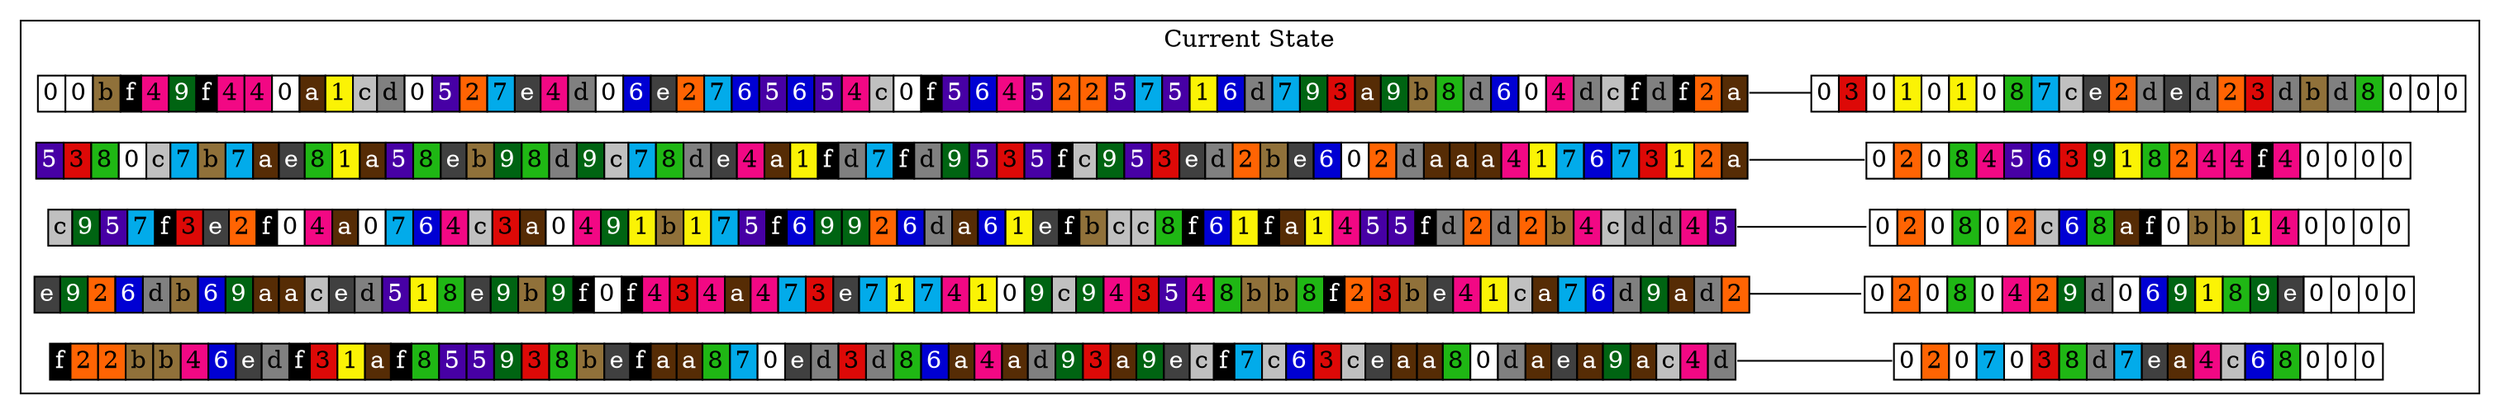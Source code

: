 digraph trie {
		rankdir=LR;
		node [shape=none margin=0 width=0 height=0]
		edge [dir = none headport=w tailport=e]
	subgraph cluster_0 {
			label = "Current State";
			color = black;

	k_0 [label=<
	<table border="0" color="#000000" cellborder="1" cellspacing="0">
	<tr>		<td bgcolor="#FFFFFF"><font color="#000000">0</font></td>
				<td bgcolor="#FFFFFF"><font color="#000000">0</font></td>
				<td bgcolor="#90713A"><font color="#000000">b</font></td>
				<td bgcolor="#000000"><font color="#FFFFFF">f</font></td>
				<td bgcolor="#F20884"><font color="#000000">4</font></td>
				<td bgcolor="#006412"><font color="#FFFFFF">9</font></td>
				<td bgcolor="#000000"><font color="#FFFFFF">f</font></td>
				<td bgcolor="#F20884"><font color="#000000">4</font></td>
				<td bgcolor="#F20884"><font color="#000000">4</font></td>
				<td bgcolor="#FFFFFF"><font color="#000000">0</font></td>
				<td bgcolor="#562C05"><font color="#FFFFFF">a</font></td>
				<td bgcolor="#FBF305"><font color="#000000">1</font></td>
				<td bgcolor="#C0C0C0"><font color="#000000">c</font></td>
				<td bgcolor="#808080"><font color="#000000">d</font></td>
				<td bgcolor="#FFFFFF"><font color="#000000">0</font></td>
				<td bgcolor="#4700A5"><font color="#FFFFFF">5</font></td>
				<td bgcolor="#FF6403"><font color="#000000">2</font></td>
				<td bgcolor="#02ABEA"><font color="#000000">7</font></td>
				<td bgcolor="#404040"><font color="#FFFFFF">e</font></td>
				<td bgcolor="#F20884"><font color="#000000">4</font></td>
				<td bgcolor="#808080"><font color="#000000">d</font></td>
				<td bgcolor="#FFFFFF"><font color="#000000">0</font></td>
				<td bgcolor="#0000D3"><font color="#FFFFFF">6</font></td>
				<td bgcolor="#404040"><font color="#FFFFFF">e</font></td>
				<td bgcolor="#FF6403"><font color="#000000">2</font></td>
				<td bgcolor="#02ABEA"><font color="#000000">7</font></td>
				<td bgcolor="#0000D3"><font color="#FFFFFF">6</font></td>
				<td bgcolor="#4700A5"><font color="#FFFFFF">5</font></td>
				<td bgcolor="#0000D3"><font color="#FFFFFF">6</font></td>
				<td bgcolor="#4700A5"><font color="#FFFFFF">5</font></td>
				<td bgcolor="#F20884"><font color="#000000">4</font></td>
				<td bgcolor="#C0C0C0"><font color="#000000">c</font></td>
				<td bgcolor="#FFFFFF"><font color="#000000">0</font></td>
				<td bgcolor="#000000"><font color="#FFFFFF">f</font></td>
				<td bgcolor="#4700A5"><font color="#FFFFFF">5</font></td>
				<td bgcolor="#0000D3"><font color="#FFFFFF">6</font></td>
				<td bgcolor="#F20884"><font color="#000000">4</font></td>
				<td bgcolor="#4700A5"><font color="#FFFFFF">5</font></td>
				<td bgcolor="#FF6403"><font color="#000000">2</font></td>
				<td bgcolor="#FF6403"><font color="#000000">2</font></td>
				<td bgcolor="#4700A5"><font color="#FFFFFF">5</font></td>
				<td bgcolor="#02ABEA"><font color="#000000">7</font></td>
				<td bgcolor="#4700A5"><font color="#FFFFFF">5</font></td>
				<td bgcolor="#FBF305"><font color="#000000">1</font></td>
				<td bgcolor="#0000D3"><font color="#FFFFFF">6</font></td>
				<td bgcolor="#808080"><font color="#000000">d</font></td>
				<td bgcolor="#02ABEA"><font color="#000000">7</font></td>
				<td bgcolor="#006412"><font color="#FFFFFF">9</font></td>
				<td bgcolor="#DD0907"><font color="#000000">3</font></td>
				<td bgcolor="#562C05"><font color="#FFFFFF">a</font></td>
				<td bgcolor="#006412"><font color="#FFFFFF">9</font></td>
				<td bgcolor="#90713A"><font color="#000000">b</font></td>
				<td bgcolor="#1FB714"><font color="#000000">8</font></td>
				<td bgcolor="#808080"><font color="#000000">d</font></td>
				<td bgcolor="#0000D3"><font color="#FFFFFF">6</font></td>
				<td bgcolor="#FFFFFF"><font color="#000000">0</font></td>
				<td bgcolor="#F20884"><font color="#000000">4</font></td>
				<td bgcolor="#808080"><font color="#000000">d</font></td>
				<td bgcolor="#C0C0C0"><font color="#000000">c</font></td>
				<td bgcolor="#000000"><font color="#FFFFFF">f</font></td>
				<td bgcolor="#808080"><font color="#000000">d</font></td>
				<td bgcolor="#000000"><font color="#FFFFFF">f</font></td>
				<td bgcolor="#FF6403"><font color="#000000">2</font></td>
				<td bgcolor="#562C05"><font color="#FFFFFF">a</font></td>
		
	</tr></table>
	>];
	
	v_0 [label=<
	<table border="0" color="#000000" cellborder="1" cellspacing="0">
	<tr>		<td bgcolor="#FFFFFF"><font color="#000000">0</font></td>
				<td bgcolor="#DD0907"><font color="#000000">3</font></td>
				<td bgcolor="#FFFFFF"><font color="#000000">0</font></td>
				<td bgcolor="#FBF305"><font color="#000000">1</font></td>
				<td bgcolor="#FFFFFF"><font color="#000000">0</font></td>
				<td bgcolor="#FBF305"><font color="#000000">1</font></td>
				<td bgcolor="#FFFFFF"><font color="#000000">0</font></td>
				<td bgcolor="#1FB714"><font color="#000000">8</font></td>
				<td bgcolor="#02ABEA"><font color="#000000">7</font></td>
				<td bgcolor="#C0C0C0"><font color="#000000">c</font></td>
				<td bgcolor="#404040"><font color="#FFFFFF">e</font></td>
				<td bgcolor="#FF6403"><font color="#000000">2</font></td>
				<td bgcolor="#808080"><font color="#000000">d</font></td>
				<td bgcolor="#404040"><font color="#FFFFFF">e</font></td>
				<td bgcolor="#808080"><font color="#000000">d</font></td>
				<td bgcolor="#FF6403"><font color="#000000">2</font></td>
				<td bgcolor="#DD0907"><font color="#000000">3</font></td>
				<td bgcolor="#808080"><font color="#000000">d</font></td>
				<td bgcolor="#90713A"><font color="#000000">b</font></td>
				<td bgcolor="#808080"><font color="#000000">d</font></td>
				<td bgcolor="#1FB714"><font color="#000000">8</font></td>
				<td bgcolor="#FFFFFF"><font color="#000000">0</font></td>
				<td bgcolor="#FFFFFF"><font color="#000000">0</font></td>
				<td bgcolor="#FFFFFF"><font color="#000000">0</font></td>
		
	</tr></table>
	>];
	k_0 -> v_0;

	k_1 [label=<
	<table border="0" color="#000000" cellborder="1" cellspacing="0">
	<tr>		<td bgcolor="#4700A5"><font color="#FFFFFF">5</font></td>
				<td bgcolor="#DD0907"><font color="#000000">3</font></td>
				<td bgcolor="#1FB714"><font color="#000000">8</font></td>
				<td bgcolor="#FFFFFF"><font color="#000000">0</font></td>
				<td bgcolor="#C0C0C0"><font color="#000000">c</font></td>
				<td bgcolor="#02ABEA"><font color="#000000">7</font></td>
				<td bgcolor="#90713A"><font color="#000000">b</font></td>
				<td bgcolor="#02ABEA"><font color="#000000">7</font></td>
				<td bgcolor="#562C05"><font color="#FFFFFF">a</font></td>
				<td bgcolor="#404040"><font color="#FFFFFF">e</font></td>
				<td bgcolor="#1FB714"><font color="#000000">8</font></td>
				<td bgcolor="#FBF305"><font color="#000000">1</font></td>
				<td bgcolor="#562C05"><font color="#FFFFFF">a</font></td>
				<td bgcolor="#4700A5"><font color="#FFFFFF">5</font></td>
				<td bgcolor="#1FB714"><font color="#000000">8</font></td>
				<td bgcolor="#404040"><font color="#FFFFFF">e</font></td>
				<td bgcolor="#90713A"><font color="#000000">b</font></td>
				<td bgcolor="#006412"><font color="#FFFFFF">9</font></td>
				<td bgcolor="#1FB714"><font color="#000000">8</font></td>
				<td bgcolor="#808080"><font color="#000000">d</font></td>
				<td bgcolor="#006412"><font color="#FFFFFF">9</font></td>
				<td bgcolor="#C0C0C0"><font color="#000000">c</font></td>
				<td bgcolor="#02ABEA"><font color="#000000">7</font></td>
				<td bgcolor="#1FB714"><font color="#000000">8</font></td>
				<td bgcolor="#808080"><font color="#000000">d</font></td>
				<td bgcolor="#404040"><font color="#FFFFFF">e</font></td>
				<td bgcolor="#F20884"><font color="#000000">4</font></td>
				<td bgcolor="#562C05"><font color="#FFFFFF">a</font></td>
				<td bgcolor="#FBF305"><font color="#000000">1</font></td>
				<td bgcolor="#000000"><font color="#FFFFFF">f</font></td>
				<td bgcolor="#808080"><font color="#000000">d</font></td>
				<td bgcolor="#02ABEA"><font color="#000000">7</font></td>
				<td bgcolor="#000000"><font color="#FFFFFF">f</font></td>
				<td bgcolor="#808080"><font color="#000000">d</font></td>
				<td bgcolor="#006412"><font color="#FFFFFF">9</font></td>
				<td bgcolor="#4700A5"><font color="#FFFFFF">5</font></td>
				<td bgcolor="#DD0907"><font color="#000000">3</font></td>
				<td bgcolor="#4700A5"><font color="#FFFFFF">5</font></td>
				<td bgcolor="#000000"><font color="#FFFFFF">f</font></td>
				<td bgcolor="#C0C0C0"><font color="#000000">c</font></td>
				<td bgcolor="#006412"><font color="#FFFFFF">9</font></td>
				<td bgcolor="#4700A5"><font color="#FFFFFF">5</font></td>
				<td bgcolor="#DD0907"><font color="#000000">3</font></td>
				<td bgcolor="#404040"><font color="#FFFFFF">e</font></td>
				<td bgcolor="#808080"><font color="#000000">d</font></td>
				<td bgcolor="#FF6403"><font color="#000000">2</font></td>
				<td bgcolor="#90713A"><font color="#000000">b</font></td>
				<td bgcolor="#404040"><font color="#FFFFFF">e</font></td>
				<td bgcolor="#0000D3"><font color="#FFFFFF">6</font></td>
				<td bgcolor="#FFFFFF"><font color="#000000">0</font></td>
				<td bgcolor="#FF6403"><font color="#000000">2</font></td>
				<td bgcolor="#808080"><font color="#000000">d</font></td>
				<td bgcolor="#562C05"><font color="#FFFFFF">a</font></td>
				<td bgcolor="#562C05"><font color="#FFFFFF">a</font></td>
				<td bgcolor="#562C05"><font color="#FFFFFF">a</font></td>
				<td bgcolor="#F20884"><font color="#000000">4</font></td>
				<td bgcolor="#FBF305"><font color="#000000">1</font></td>
				<td bgcolor="#02ABEA"><font color="#000000">7</font></td>
				<td bgcolor="#0000D3"><font color="#FFFFFF">6</font></td>
				<td bgcolor="#02ABEA"><font color="#000000">7</font></td>
				<td bgcolor="#DD0907"><font color="#000000">3</font></td>
				<td bgcolor="#FBF305"><font color="#000000">1</font></td>
				<td bgcolor="#FF6403"><font color="#000000">2</font></td>
				<td bgcolor="#562C05"><font color="#FFFFFF">a</font></td>
		
	</tr></table>
	>];
	
	v_1 [label=<
	<table border="0" color="#000000" cellborder="1" cellspacing="0">
	<tr>		<td bgcolor="#FFFFFF"><font color="#000000">0</font></td>
				<td bgcolor="#FF6403"><font color="#000000">2</font></td>
				<td bgcolor="#FFFFFF"><font color="#000000">0</font></td>
				<td bgcolor="#1FB714"><font color="#000000">8</font></td>
				<td bgcolor="#F20884"><font color="#000000">4</font></td>
				<td bgcolor="#4700A5"><font color="#FFFFFF">5</font></td>
				<td bgcolor="#0000D3"><font color="#FFFFFF">6</font></td>
				<td bgcolor="#DD0907"><font color="#000000">3</font></td>
				<td bgcolor="#006412"><font color="#FFFFFF">9</font></td>
				<td bgcolor="#FBF305"><font color="#000000">1</font></td>
				<td bgcolor="#1FB714"><font color="#000000">8</font></td>
				<td bgcolor="#FF6403"><font color="#000000">2</font></td>
				<td bgcolor="#F20884"><font color="#000000">4</font></td>
				<td bgcolor="#F20884"><font color="#000000">4</font></td>
				<td bgcolor="#000000"><font color="#FFFFFF">f</font></td>
				<td bgcolor="#F20884"><font color="#000000">4</font></td>
				<td bgcolor="#FFFFFF"><font color="#000000">0</font></td>
				<td bgcolor="#FFFFFF"><font color="#000000">0</font></td>
				<td bgcolor="#FFFFFF"><font color="#000000">0</font></td>
				<td bgcolor="#FFFFFF"><font color="#000000">0</font></td>
		
	</tr></table>
	>];
	k_1 -> v_1;

	k_2 [label=<
	<table border="0" color="#000000" cellborder="1" cellspacing="0">
	<tr>		<td bgcolor="#C0C0C0"><font color="#000000">c</font></td>
				<td bgcolor="#006412"><font color="#FFFFFF">9</font></td>
				<td bgcolor="#4700A5"><font color="#FFFFFF">5</font></td>
				<td bgcolor="#02ABEA"><font color="#000000">7</font></td>
				<td bgcolor="#000000"><font color="#FFFFFF">f</font></td>
				<td bgcolor="#DD0907"><font color="#000000">3</font></td>
				<td bgcolor="#404040"><font color="#FFFFFF">e</font></td>
				<td bgcolor="#FF6403"><font color="#000000">2</font></td>
				<td bgcolor="#000000"><font color="#FFFFFF">f</font></td>
				<td bgcolor="#FFFFFF"><font color="#000000">0</font></td>
				<td bgcolor="#F20884"><font color="#000000">4</font></td>
				<td bgcolor="#562C05"><font color="#FFFFFF">a</font></td>
				<td bgcolor="#FFFFFF"><font color="#000000">0</font></td>
				<td bgcolor="#02ABEA"><font color="#000000">7</font></td>
				<td bgcolor="#0000D3"><font color="#FFFFFF">6</font></td>
				<td bgcolor="#F20884"><font color="#000000">4</font></td>
				<td bgcolor="#C0C0C0"><font color="#000000">c</font></td>
				<td bgcolor="#DD0907"><font color="#000000">3</font></td>
				<td bgcolor="#562C05"><font color="#FFFFFF">a</font></td>
				<td bgcolor="#FFFFFF"><font color="#000000">0</font></td>
				<td bgcolor="#F20884"><font color="#000000">4</font></td>
				<td bgcolor="#006412"><font color="#FFFFFF">9</font></td>
				<td bgcolor="#FBF305"><font color="#000000">1</font></td>
				<td bgcolor="#90713A"><font color="#000000">b</font></td>
				<td bgcolor="#FBF305"><font color="#000000">1</font></td>
				<td bgcolor="#02ABEA"><font color="#000000">7</font></td>
				<td bgcolor="#4700A5"><font color="#FFFFFF">5</font></td>
				<td bgcolor="#000000"><font color="#FFFFFF">f</font></td>
				<td bgcolor="#0000D3"><font color="#FFFFFF">6</font></td>
				<td bgcolor="#006412"><font color="#FFFFFF">9</font></td>
				<td bgcolor="#006412"><font color="#FFFFFF">9</font></td>
				<td bgcolor="#FF6403"><font color="#000000">2</font></td>
				<td bgcolor="#0000D3"><font color="#FFFFFF">6</font></td>
				<td bgcolor="#808080"><font color="#000000">d</font></td>
				<td bgcolor="#562C05"><font color="#FFFFFF">a</font></td>
				<td bgcolor="#0000D3"><font color="#FFFFFF">6</font></td>
				<td bgcolor="#FBF305"><font color="#000000">1</font></td>
				<td bgcolor="#404040"><font color="#FFFFFF">e</font></td>
				<td bgcolor="#000000"><font color="#FFFFFF">f</font></td>
				<td bgcolor="#90713A"><font color="#000000">b</font></td>
				<td bgcolor="#C0C0C0"><font color="#000000">c</font></td>
				<td bgcolor="#C0C0C0"><font color="#000000">c</font></td>
				<td bgcolor="#1FB714"><font color="#000000">8</font></td>
				<td bgcolor="#000000"><font color="#FFFFFF">f</font></td>
				<td bgcolor="#0000D3"><font color="#FFFFFF">6</font></td>
				<td bgcolor="#FBF305"><font color="#000000">1</font></td>
				<td bgcolor="#000000"><font color="#FFFFFF">f</font></td>
				<td bgcolor="#562C05"><font color="#FFFFFF">a</font></td>
				<td bgcolor="#FBF305"><font color="#000000">1</font></td>
				<td bgcolor="#F20884"><font color="#000000">4</font></td>
				<td bgcolor="#4700A5"><font color="#FFFFFF">5</font></td>
				<td bgcolor="#4700A5"><font color="#FFFFFF">5</font></td>
				<td bgcolor="#000000"><font color="#FFFFFF">f</font></td>
				<td bgcolor="#808080"><font color="#000000">d</font></td>
				<td bgcolor="#FF6403"><font color="#000000">2</font></td>
				<td bgcolor="#808080"><font color="#000000">d</font></td>
				<td bgcolor="#FF6403"><font color="#000000">2</font></td>
				<td bgcolor="#90713A"><font color="#000000">b</font></td>
				<td bgcolor="#F20884"><font color="#000000">4</font></td>
				<td bgcolor="#C0C0C0"><font color="#000000">c</font></td>
				<td bgcolor="#808080"><font color="#000000">d</font></td>
				<td bgcolor="#808080"><font color="#000000">d</font></td>
				<td bgcolor="#F20884"><font color="#000000">4</font></td>
				<td bgcolor="#4700A5"><font color="#FFFFFF">5</font></td>
		
	</tr></table>
	>];
	
	v_2 [label=<
	<table border="0" color="#000000" cellborder="1" cellspacing="0">
	<tr>		<td bgcolor="#FFFFFF"><font color="#000000">0</font></td>
				<td bgcolor="#FF6403"><font color="#000000">2</font></td>
				<td bgcolor="#FFFFFF"><font color="#000000">0</font></td>
				<td bgcolor="#1FB714"><font color="#000000">8</font></td>
				<td bgcolor="#FFFFFF"><font color="#000000">0</font></td>
				<td bgcolor="#FF6403"><font color="#000000">2</font></td>
				<td bgcolor="#C0C0C0"><font color="#000000">c</font></td>
				<td bgcolor="#0000D3"><font color="#FFFFFF">6</font></td>
				<td bgcolor="#1FB714"><font color="#000000">8</font></td>
				<td bgcolor="#562C05"><font color="#FFFFFF">a</font></td>
				<td bgcolor="#000000"><font color="#FFFFFF">f</font></td>
				<td bgcolor="#FFFFFF"><font color="#000000">0</font></td>
				<td bgcolor="#90713A"><font color="#000000">b</font></td>
				<td bgcolor="#90713A"><font color="#000000">b</font></td>
				<td bgcolor="#FBF305"><font color="#000000">1</font></td>
				<td bgcolor="#F20884"><font color="#000000">4</font></td>
				<td bgcolor="#FFFFFF"><font color="#000000">0</font></td>
				<td bgcolor="#FFFFFF"><font color="#000000">0</font></td>
				<td bgcolor="#FFFFFF"><font color="#000000">0</font></td>
				<td bgcolor="#FFFFFF"><font color="#000000">0</font></td>
		
	</tr></table>
	>];
	k_2 -> v_2;

	k_3 [label=<
	<table border="0" color="#000000" cellborder="1" cellspacing="0">
	<tr>		<td bgcolor="#404040"><font color="#FFFFFF">e</font></td>
				<td bgcolor="#006412"><font color="#FFFFFF">9</font></td>
				<td bgcolor="#FF6403"><font color="#000000">2</font></td>
				<td bgcolor="#0000D3"><font color="#FFFFFF">6</font></td>
				<td bgcolor="#808080"><font color="#000000">d</font></td>
				<td bgcolor="#90713A"><font color="#000000">b</font></td>
				<td bgcolor="#0000D3"><font color="#FFFFFF">6</font></td>
				<td bgcolor="#006412"><font color="#FFFFFF">9</font></td>
				<td bgcolor="#562C05"><font color="#FFFFFF">a</font></td>
				<td bgcolor="#562C05"><font color="#FFFFFF">a</font></td>
				<td bgcolor="#C0C0C0"><font color="#000000">c</font></td>
				<td bgcolor="#404040"><font color="#FFFFFF">e</font></td>
				<td bgcolor="#808080"><font color="#000000">d</font></td>
				<td bgcolor="#4700A5"><font color="#FFFFFF">5</font></td>
				<td bgcolor="#FBF305"><font color="#000000">1</font></td>
				<td bgcolor="#1FB714"><font color="#000000">8</font></td>
				<td bgcolor="#404040"><font color="#FFFFFF">e</font></td>
				<td bgcolor="#006412"><font color="#FFFFFF">9</font></td>
				<td bgcolor="#90713A"><font color="#000000">b</font></td>
				<td bgcolor="#006412"><font color="#FFFFFF">9</font></td>
				<td bgcolor="#000000"><font color="#FFFFFF">f</font></td>
				<td bgcolor="#FFFFFF"><font color="#000000">0</font></td>
				<td bgcolor="#000000"><font color="#FFFFFF">f</font></td>
				<td bgcolor="#F20884"><font color="#000000">4</font></td>
				<td bgcolor="#DD0907"><font color="#000000">3</font></td>
				<td bgcolor="#F20884"><font color="#000000">4</font></td>
				<td bgcolor="#562C05"><font color="#FFFFFF">a</font></td>
				<td bgcolor="#F20884"><font color="#000000">4</font></td>
				<td bgcolor="#02ABEA"><font color="#000000">7</font></td>
				<td bgcolor="#DD0907"><font color="#000000">3</font></td>
				<td bgcolor="#404040"><font color="#FFFFFF">e</font></td>
				<td bgcolor="#02ABEA"><font color="#000000">7</font></td>
				<td bgcolor="#FBF305"><font color="#000000">1</font></td>
				<td bgcolor="#02ABEA"><font color="#000000">7</font></td>
				<td bgcolor="#F20884"><font color="#000000">4</font></td>
				<td bgcolor="#FBF305"><font color="#000000">1</font></td>
				<td bgcolor="#FFFFFF"><font color="#000000">0</font></td>
				<td bgcolor="#006412"><font color="#FFFFFF">9</font></td>
				<td bgcolor="#C0C0C0"><font color="#000000">c</font></td>
				<td bgcolor="#006412"><font color="#FFFFFF">9</font></td>
				<td bgcolor="#F20884"><font color="#000000">4</font></td>
				<td bgcolor="#DD0907"><font color="#000000">3</font></td>
				<td bgcolor="#4700A5"><font color="#FFFFFF">5</font></td>
				<td bgcolor="#F20884"><font color="#000000">4</font></td>
				<td bgcolor="#1FB714"><font color="#000000">8</font></td>
				<td bgcolor="#90713A"><font color="#000000">b</font></td>
				<td bgcolor="#90713A"><font color="#000000">b</font></td>
				<td bgcolor="#1FB714"><font color="#000000">8</font></td>
				<td bgcolor="#000000"><font color="#FFFFFF">f</font></td>
				<td bgcolor="#FF6403"><font color="#000000">2</font></td>
				<td bgcolor="#DD0907"><font color="#000000">3</font></td>
				<td bgcolor="#90713A"><font color="#000000">b</font></td>
				<td bgcolor="#404040"><font color="#FFFFFF">e</font></td>
				<td bgcolor="#F20884"><font color="#000000">4</font></td>
				<td bgcolor="#FBF305"><font color="#000000">1</font></td>
				<td bgcolor="#C0C0C0"><font color="#000000">c</font></td>
				<td bgcolor="#562C05"><font color="#FFFFFF">a</font></td>
				<td bgcolor="#02ABEA"><font color="#000000">7</font></td>
				<td bgcolor="#0000D3"><font color="#FFFFFF">6</font></td>
				<td bgcolor="#808080"><font color="#000000">d</font></td>
				<td bgcolor="#006412"><font color="#FFFFFF">9</font></td>
				<td bgcolor="#562C05"><font color="#FFFFFF">a</font></td>
				<td bgcolor="#808080"><font color="#000000">d</font></td>
				<td bgcolor="#FF6403"><font color="#000000">2</font></td>
		
	</tr></table>
	>];
	
	v_3 [label=<
	<table border="0" color="#000000" cellborder="1" cellspacing="0">
	<tr>		<td bgcolor="#FFFFFF"><font color="#000000">0</font></td>
				<td bgcolor="#FF6403"><font color="#000000">2</font></td>
				<td bgcolor="#FFFFFF"><font color="#000000">0</font></td>
				<td bgcolor="#1FB714"><font color="#000000">8</font></td>
				<td bgcolor="#FFFFFF"><font color="#000000">0</font></td>
				<td bgcolor="#F20884"><font color="#000000">4</font></td>
				<td bgcolor="#FF6403"><font color="#000000">2</font></td>
				<td bgcolor="#006412"><font color="#FFFFFF">9</font></td>
				<td bgcolor="#808080"><font color="#000000">d</font></td>
				<td bgcolor="#FFFFFF"><font color="#000000">0</font></td>
				<td bgcolor="#0000D3"><font color="#FFFFFF">6</font></td>
				<td bgcolor="#006412"><font color="#FFFFFF">9</font></td>
				<td bgcolor="#FBF305"><font color="#000000">1</font></td>
				<td bgcolor="#1FB714"><font color="#000000">8</font></td>
				<td bgcolor="#006412"><font color="#FFFFFF">9</font></td>
				<td bgcolor="#404040"><font color="#FFFFFF">e</font></td>
				<td bgcolor="#FFFFFF"><font color="#000000">0</font></td>
				<td bgcolor="#FFFFFF"><font color="#000000">0</font></td>
				<td bgcolor="#FFFFFF"><font color="#000000">0</font></td>
				<td bgcolor="#FFFFFF"><font color="#000000">0</font></td>
		
	</tr></table>
	>];
	k_3 -> v_3;

	k_4 [label=<
	<table border="0" color="#000000" cellborder="1" cellspacing="0">
	<tr>		<td bgcolor="#000000"><font color="#FFFFFF">f</font></td>
				<td bgcolor="#FF6403"><font color="#000000">2</font></td>
				<td bgcolor="#FF6403"><font color="#000000">2</font></td>
				<td bgcolor="#90713A"><font color="#000000">b</font></td>
				<td bgcolor="#90713A"><font color="#000000">b</font></td>
				<td bgcolor="#F20884"><font color="#000000">4</font></td>
				<td bgcolor="#0000D3"><font color="#FFFFFF">6</font></td>
				<td bgcolor="#404040"><font color="#FFFFFF">e</font></td>
				<td bgcolor="#808080"><font color="#000000">d</font></td>
				<td bgcolor="#000000"><font color="#FFFFFF">f</font></td>
				<td bgcolor="#DD0907"><font color="#000000">3</font></td>
				<td bgcolor="#FBF305"><font color="#000000">1</font></td>
				<td bgcolor="#562C05"><font color="#FFFFFF">a</font></td>
				<td bgcolor="#000000"><font color="#FFFFFF">f</font></td>
				<td bgcolor="#1FB714"><font color="#000000">8</font></td>
				<td bgcolor="#4700A5"><font color="#FFFFFF">5</font></td>
				<td bgcolor="#4700A5"><font color="#FFFFFF">5</font></td>
				<td bgcolor="#006412"><font color="#FFFFFF">9</font></td>
				<td bgcolor="#DD0907"><font color="#000000">3</font></td>
				<td bgcolor="#1FB714"><font color="#000000">8</font></td>
				<td bgcolor="#90713A"><font color="#000000">b</font></td>
				<td bgcolor="#404040"><font color="#FFFFFF">e</font></td>
				<td bgcolor="#000000"><font color="#FFFFFF">f</font></td>
				<td bgcolor="#562C05"><font color="#FFFFFF">a</font></td>
				<td bgcolor="#562C05"><font color="#FFFFFF">a</font></td>
				<td bgcolor="#1FB714"><font color="#000000">8</font></td>
				<td bgcolor="#02ABEA"><font color="#000000">7</font></td>
				<td bgcolor="#FFFFFF"><font color="#000000">0</font></td>
				<td bgcolor="#404040"><font color="#FFFFFF">e</font></td>
				<td bgcolor="#808080"><font color="#000000">d</font></td>
				<td bgcolor="#DD0907"><font color="#000000">3</font></td>
				<td bgcolor="#808080"><font color="#000000">d</font></td>
				<td bgcolor="#1FB714"><font color="#000000">8</font></td>
				<td bgcolor="#0000D3"><font color="#FFFFFF">6</font></td>
				<td bgcolor="#562C05"><font color="#FFFFFF">a</font></td>
				<td bgcolor="#F20884"><font color="#000000">4</font></td>
				<td bgcolor="#562C05"><font color="#FFFFFF">a</font></td>
				<td bgcolor="#808080"><font color="#000000">d</font></td>
				<td bgcolor="#006412"><font color="#FFFFFF">9</font></td>
				<td bgcolor="#DD0907"><font color="#000000">3</font></td>
				<td bgcolor="#562C05"><font color="#FFFFFF">a</font></td>
				<td bgcolor="#006412"><font color="#FFFFFF">9</font></td>
				<td bgcolor="#404040"><font color="#FFFFFF">e</font></td>
				<td bgcolor="#C0C0C0"><font color="#000000">c</font></td>
				<td bgcolor="#000000"><font color="#FFFFFF">f</font></td>
				<td bgcolor="#02ABEA"><font color="#000000">7</font></td>
				<td bgcolor="#C0C0C0"><font color="#000000">c</font></td>
				<td bgcolor="#0000D3"><font color="#FFFFFF">6</font></td>
				<td bgcolor="#DD0907"><font color="#000000">3</font></td>
				<td bgcolor="#C0C0C0"><font color="#000000">c</font></td>
				<td bgcolor="#404040"><font color="#FFFFFF">e</font></td>
				<td bgcolor="#562C05"><font color="#FFFFFF">a</font></td>
				<td bgcolor="#562C05"><font color="#FFFFFF">a</font></td>
				<td bgcolor="#1FB714"><font color="#000000">8</font></td>
				<td bgcolor="#FFFFFF"><font color="#000000">0</font></td>
				<td bgcolor="#808080"><font color="#000000">d</font></td>
				<td bgcolor="#562C05"><font color="#FFFFFF">a</font></td>
				<td bgcolor="#404040"><font color="#FFFFFF">e</font></td>
				<td bgcolor="#562C05"><font color="#FFFFFF">a</font></td>
				<td bgcolor="#006412"><font color="#FFFFFF">9</font></td>
				<td bgcolor="#562C05"><font color="#FFFFFF">a</font></td>
				<td bgcolor="#C0C0C0"><font color="#000000">c</font></td>
				<td bgcolor="#F20884"><font color="#000000">4</font></td>
				<td bgcolor="#808080"><font color="#000000">d</font></td>
		
	</tr></table>
	>];
	
	v_4 [label=<
	<table border="0" color="#000000" cellborder="1" cellspacing="0">
	<tr>		<td bgcolor="#FFFFFF"><font color="#000000">0</font></td>
				<td bgcolor="#FF6403"><font color="#000000">2</font></td>
				<td bgcolor="#FFFFFF"><font color="#000000">0</font></td>
				<td bgcolor="#02ABEA"><font color="#000000">7</font></td>
				<td bgcolor="#FFFFFF"><font color="#000000">0</font></td>
				<td bgcolor="#DD0907"><font color="#000000">3</font></td>
				<td bgcolor="#1FB714"><font color="#000000">8</font></td>
				<td bgcolor="#808080"><font color="#000000">d</font></td>
				<td bgcolor="#02ABEA"><font color="#000000">7</font></td>
				<td bgcolor="#404040"><font color="#FFFFFF">e</font></td>
				<td bgcolor="#562C05"><font color="#FFFFFF">a</font></td>
				<td bgcolor="#F20884"><font color="#000000">4</font></td>
				<td bgcolor="#C0C0C0"><font color="#000000">c</font></td>
				<td bgcolor="#0000D3"><font color="#FFFFFF">6</font></td>
				<td bgcolor="#1FB714"><font color="#000000">8</font></td>
				<td bgcolor="#FFFFFF"><font color="#000000">0</font></td>
				<td bgcolor="#FFFFFF"><font color="#000000">0</font></td>
				<td bgcolor="#FFFFFF"><font color="#000000">0</font></td>
		
	</tr></table>
	>];
	k_4 -> v_4;

}
}
